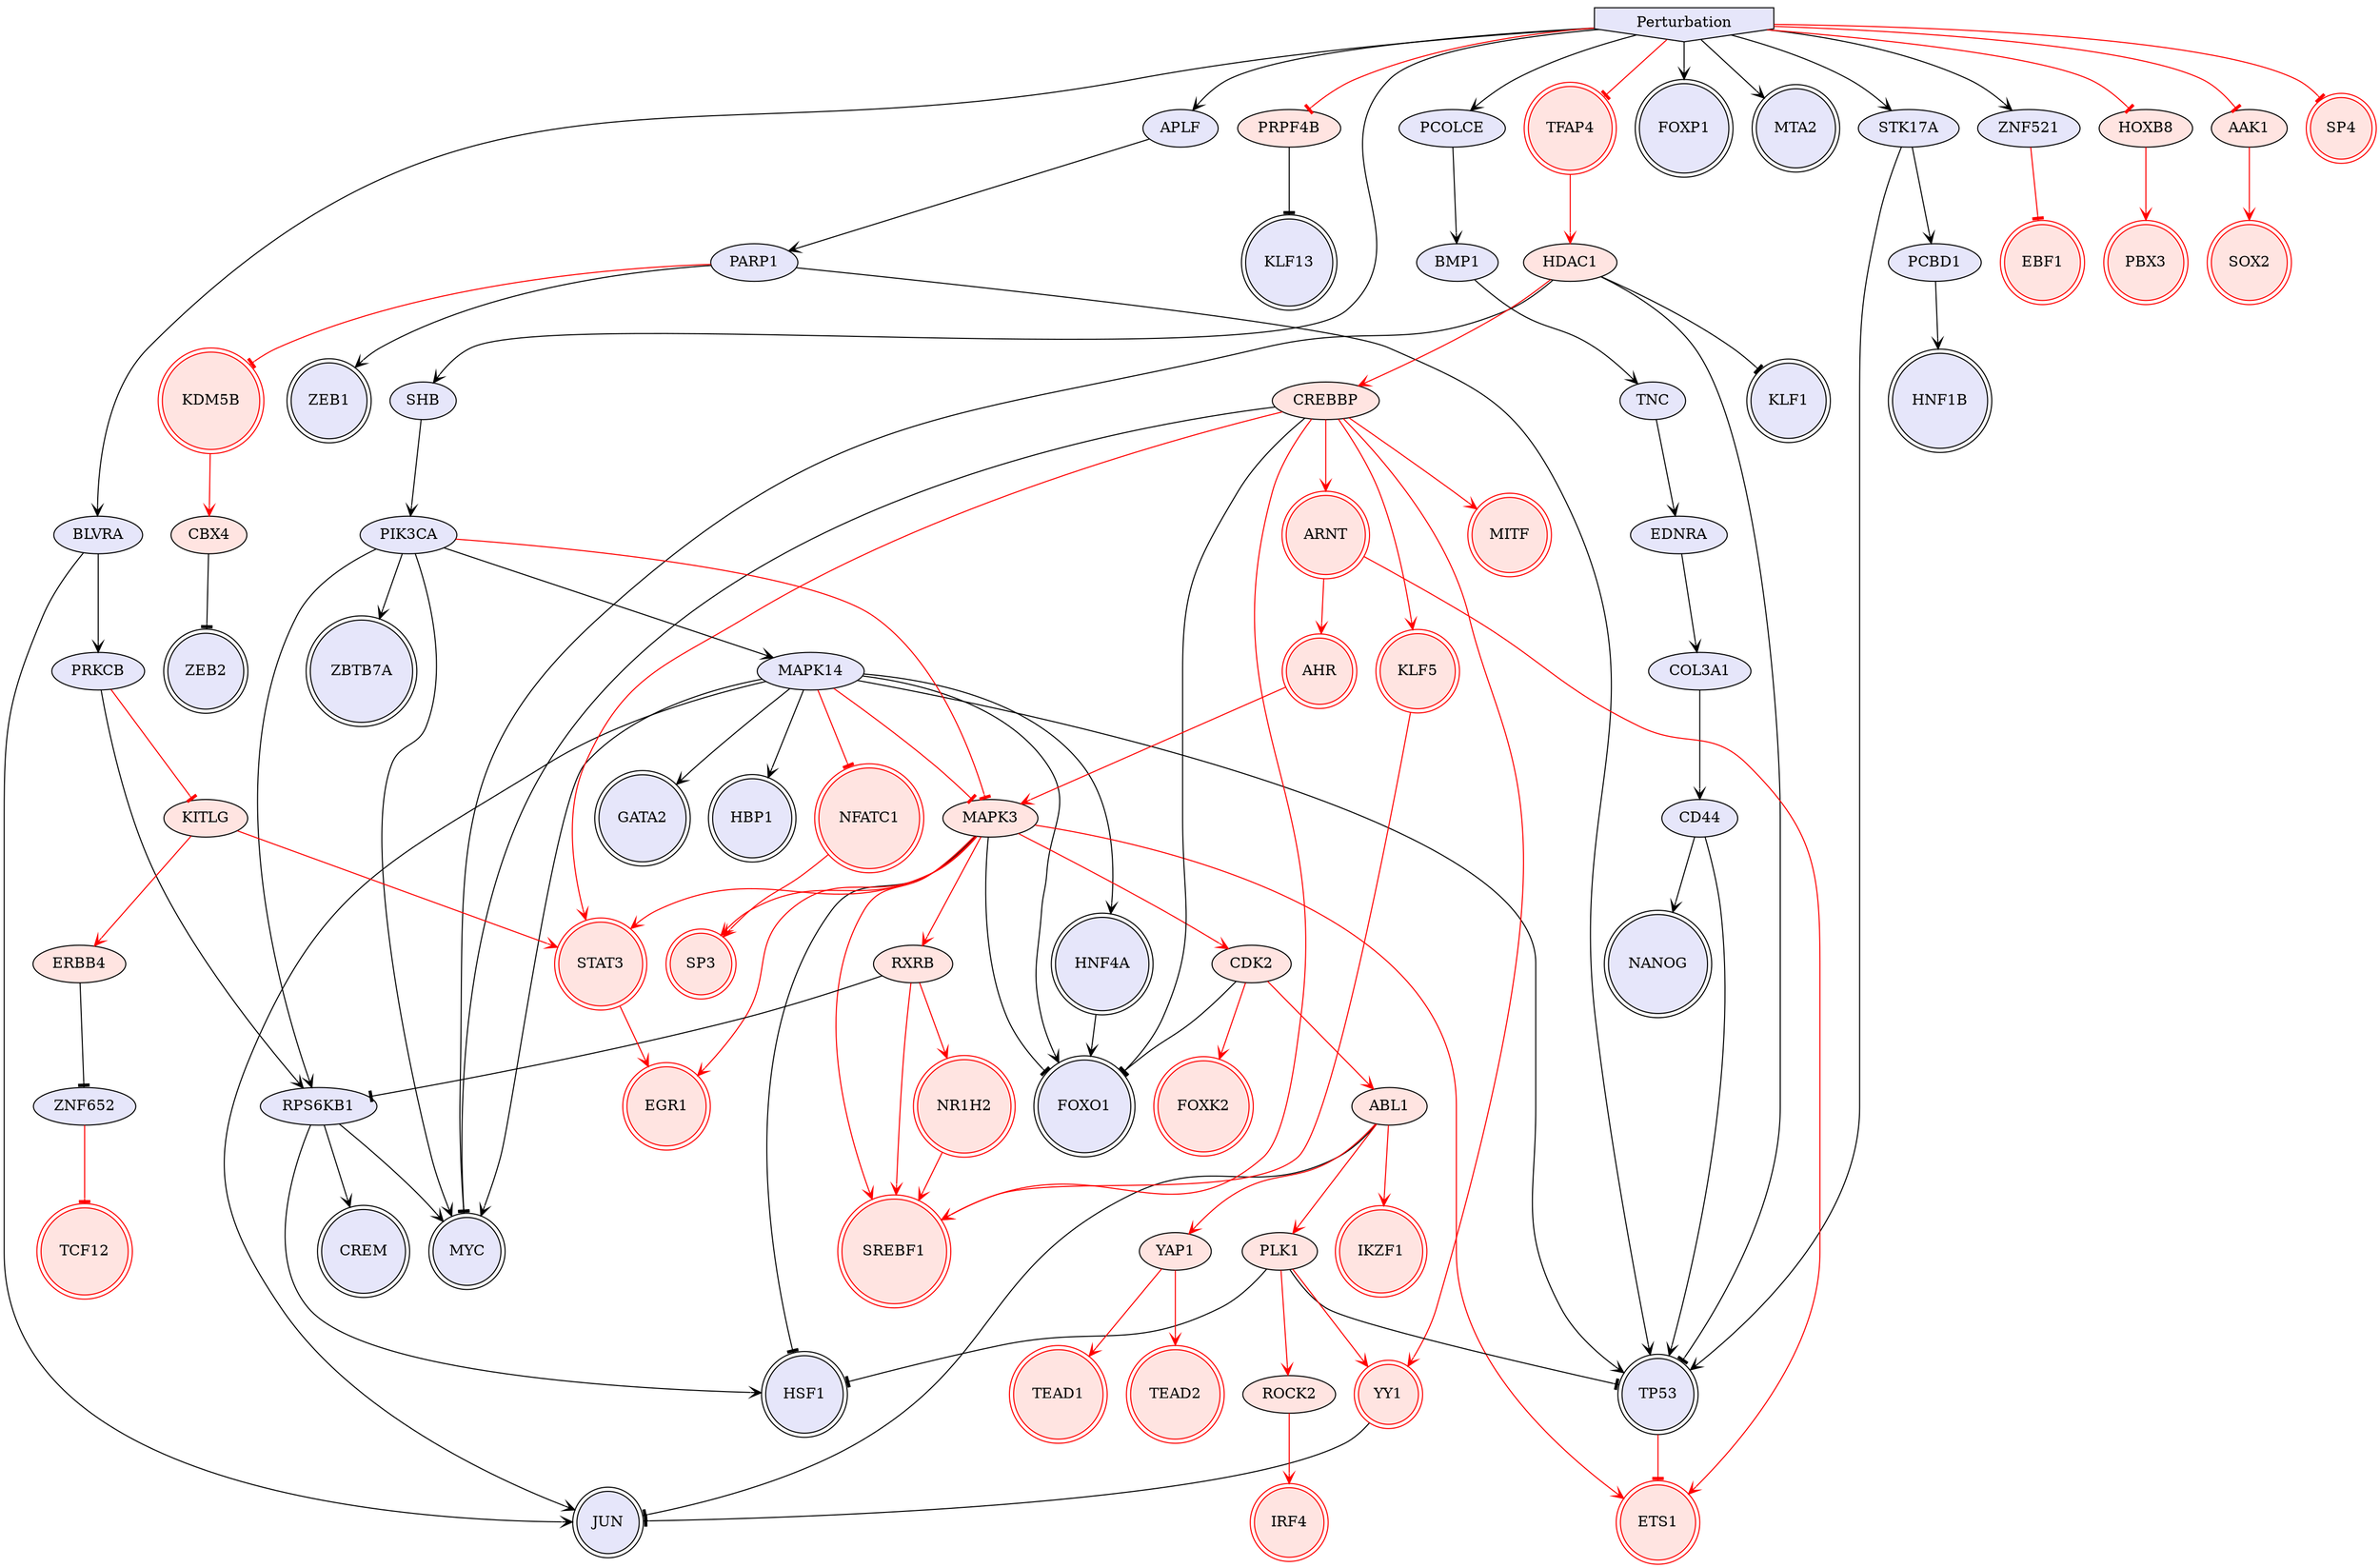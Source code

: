 digraph {

MAPK14->TP53 [penwidth=1, color=black, arrowhead="vee"]
MAPK14->MYC [penwidth=1, color=black, arrowhead="vee"]
MAPK14->FOXO1 [penwidth=1, color=black, arrowhead="vee"]
MAPK14->JUN [penwidth=1, color=black, arrowhead="vee"]
MAPK14->HNF4A [penwidth=1, color=black, arrowhead="vee"]
MAPK14->GATA2 [penwidth=1, color=black, arrowhead="vee"]
MAPK14->HBP1 [penwidth=1, color=black, arrowhead="vee"]
MAPK3->FOXO1 [penwidth=1, color=black, arrowhead="tee"]
MAPK3->HSF1 [penwidth=1, color=black, arrowhead="tee"]
ABL1->JUN [penwidth=1, color=black, arrowhead="tee"]
CDK2->FOXO1 [penwidth=1, color=black, arrowhead="tee"]
RPS6KB1->MYC [penwidth=1, color=black, arrowhead="vee"]
RPS6KB1->HSF1 [penwidth=1, color=black, arrowhead="vee"]
RPS6KB1->CREM [penwidth=1, color=black, arrowhead="vee"]
APLF->PARP1 [penwidth=1, color=black, arrowhead="vee"]
CREBBP->MYC [penwidth=1, color=black, arrowhead="tee"]
CREBBP->FOXO1 [penwidth=1, color=black, arrowhead="tee"]
PARP1->TP53 [penwidth=1, color=black, arrowhead="vee"]
PARP1->ZEB1 [penwidth=1, color=black, arrowhead="vee"]
HDAC1->TP53 [penwidth=1, color=black, arrowhead="tee"]
HDAC1->MYC [penwidth=1, color=black, arrowhead="tee"]
HDAC1->KLF1 [penwidth=1, color=black, arrowhead="tee"]
PLK1->TP53 [penwidth=1, color=black, arrowhead="tee"]
PLK1->HSF1 [penwidth=1, color=black, arrowhead="tee"]
ERBB4->ZNF652 [penwidth=1, color=black, arrowhead="tee"]
BLVRA->JUN [penwidth=1, color=black, arrowhead="vee"]
BLVRA->PRKCB [penwidth=1, color=black, arrowhead="vee"]
RXRB->RPS6KB1 [penwidth=1, color=black, arrowhead="tee"]
PRKCB->RPS6KB1 [penwidth=1, color=black, arrowhead="vee"]
EDNRA->COL3A1 [penwidth=1, color=black, arrowhead="vee"]
PRPF4B->KLF13 [penwidth=1, color=black, arrowhead="tee"]
PCBD1->HNF1B [penwidth=1, color=black, arrowhead="vee"]
STK17A->TP53 [penwidth=1, color=black, arrowhead="vee"]
STK17A->PCBD1 [penwidth=1, color=black, arrowhead="vee"]
BMP1->TNC [penwidth=1, color=black, arrowhead="vee"]
YY1->JUN [penwidth=1, color=black, arrowhead="tee"]
PIK3CA->MAPK14 [penwidth=1, color=black, arrowhead="vee"]
PIK3CA->MYC [penwidth=1, color=black, arrowhead="vee"]
PIK3CA->RPS6KB1 [penwidth=1, color=black, arrowhead="vee"]
PIK3CA->ZBTB7A [penwidth=1, color=black, arrowhead="vee"]
TNC->EDNRA [penwidth=1, color=black, arrowhead="vee"]
COL3A1->CD44 [penwidth=1, color=black, arrowhead="vee"]
HNF4A->FOXO1 [penwidth=1, color=black, arrowhead="vee"]
PCOLCE->BMP1 [penwidth=1, color=black, arrowhead="vee"]
CD44->TP53 [penwidth=1, color=black, arrowhead="vee"]
CD44->NANOG [penwidth=1, color=black, arrowhead="vee"]
SHB->PIK3CA [penwidth=1, color=black, arrowhead="vee"]
CBX4->ZEB2 [penwidth=1, color=black, arrowhead="tee"]
Perturbation->APLF [penwidth=1, color=black, arrowhead="vee"]
Perturbation->BLVRA [penwidth=1, color=black, arrowhead="vee"]
Perturbation->FOXP1 [penwidth=1, color=black, arrowhead="vee"]
Perturbation->MTA2 [penwidth=1, color=black, arrowhead="vee"]
Perturbation->PCOLCE [penwidth=1, color=black, arrowhead="vee"]
Perturbation->SHB [penwidth=1, color=black, arrowhead="vee"]
Perturbation->STK17A [penwidth=1, color=black, arrowhead="vee"]
Perturbation->ZNF521 [penwidth=1, color=black, arrowhead="vee"]
MAPK14->MAPK3 [penwidth=1, color=red, arrowhead="tee"]
MAPK14->NFATC1 [penwidth=1, color=red, arrowhead="tee"]
MAPK3->CDK2 [penwidth=1, color=red, arrowhead="vee"]
MAPK3->STAT3 [penwidth=1, color=red, arrowhead="vee"]
MAPK3->EGR1 [penwidth=1, color=red, arrowhead="vee"]
MAPK3->SP3 [penwidth=1, color=red, arrowhead="vee"]
MAPK3->RXRB [penwidth=1, color=red, arrowhead="vee"]
MAPK3->ETS1 [penwidth=1, color=red, arrowhead="vee"]
MAPK3->SREBF1 [penwidth=1, color=red, arrowhead="vee"]
TP53->ETS1 [penwidth=1, color=red, arrowhead="tee"]
ABL1->PLK1 [penwidth=1, color=red, arrowhead="vee"]
ABL1->YAP1 [penwidth=1, color=red, arrowhead="vee"]
ABL1->IKZF1 [penwidth=1, color=red, arrowhead="vee"]
CDK2->ABL1 [penwidth=1, color=red, arrowhead="vee"]
CDK2->FOXK2 [penwidth=1, color=red, arrowhead="vee"]
STAT3->EGR1 [penwidth=1, color=red, arrowhead="vee"]
KITLG->STAT3 [penwidth=1, color=red, arrowhead="vee"]
KITLG->ERBB4 [penwidth=1, color=red, arrowhead="vee"]
CREBBP->STAT3 [penwidth=1, color=red, arrowhead="vee"]
CREBBP->YY1 [penwidth=1, color=red, arrowhead="vee"]
CREBBP->ARNT [penwidth=1, color=red, arrowhead="vee"]
CREBBP->SREBF1 [penwidth=1, color=red, arrowhead="vee"]
CREBBP->KLF5 [penwidth=1, color=red, arrowhead="vee"]
CREBBP->MITF [penwidth=1, color=red, arrowhead="vee"]
PARP1->KDM5B [penwidth=1, color=red, arrowhead="tee"]
HDAC1->CREBBP [penwidth=1, color=red, arrowhead="vee"]
PLK1->ROCK2 [penwidth=1, color=red, arrowhead="vee"]
PLK1->YY1 [penwidth=1, color=red, arrowhead="vee"]
YAP1->TEAD2 [penwidth=1, color=red, arrowhead="vee"]
YAP1->TEAD1 [penwidth=1, color=red, arrowhead="vee"]
RXRB->NR1H2 [penwidth=1, color=red, arrowhead="vee"]
RXRB->SREBF1 [penwidth=1, color=red, arrowhead="vee"]
NR1H2->SREBF1 [penwidth=1, color=red, arrowhead="vee"]
PRKCB->KITLG [penwidth=1, color=red, arrowhead="tee"]
ROCK2->IRF4 [penwidth=1, color=red, arrowhead="vee"]
HOXB8->PBX3 [penwidth=1, color=red, arrowhead="vee"]
TFAP4->HDAC1 [penwidth=1, color=red, arrowhead="vee"]
AAK1->SOX2 [penwidth=1, color=red, arrowhead="vee"]
KDM5B->CBX4 [penwidth=1, color=red, arrowhead="vee"]
AHR->MAPK3 [penwidth=1, color=red, arrowhead="vee"]
ARNT->ETS1 [penwidth=1, color=red, arrowhead="vee"]
ARNT->AHR [penwidth=1, color=red, arrowhead="vee"]
PIK3CA->MAPK3 [penwidth=1, color=red, arrowhead="tee"]
NFATC1->SP3 [penwidth=1, color=red, arrowhead="vee"]
KLF5->SREBF1 [penwidth=1, color=red, arrowhead="vee"]
ZNF521->EBF1 [penwidth=1, color=red, arrowhead="tee"]
ZNF652->TCF12 [penwidth=1, color=red, arrowhead="tee"]
Perturbation->AAK1 [penwidth=1, color=red, arrowhead="tee"]
Perturbation->HOXB8 [penwidth=1, color=red, arrowhead="tee"]
Perturbation->PRPF4B [penwidth=1, color=red, arrowhead="tee"]
Perturbation->SP4 [penwidth=1, color=red, arrowhead="tee"]
Perturbation->TFAP4 [penwidth=1, color=red, arrowhead="tee"]
Perturbation [style=filled, color=black, fillcolor=lavender, shape=invhouse];
FOXP1 [style=filled, color=black, fillcolor=lavender, shape=doublecircle];
SREBF1 [style=filled, color=red, fillcolor=mistyrose, shape=doublecircle];
JUN [style=filled, color=black, fillcolor=lavender, shape=doublecircle];
NR1H2 [style=filled, color=red, fillcolor=mistyrose, shape=doublecircle];
AHR [style=filled, color=red, fillcolor=mistyrose, shape=doublecircle];
ZBTB7A [style=filled, color=black, fillcolor=lavender, shape=doublecircle];
ETS1 [style=filled, color=red, fillcolor=mistyrose, shape=doublecircle];
TP53 [style=filled, color=black, fillcolor=lavender, shape=doublecircle];
STAT3 [style=filled, color=red, fillcolor=mistyrose, shape=doublecircle];
ZEB2 [style=filled, color=black, fillcolor=lavender, shape=doublecircle];
EBF1 [style=filled, color=red, fillcolor=mistyrose, shape=doublecircle];
ARNT [style=filled, color=red, fillcolor=mistyrose, shape=doublecircle];
KLF5 [style=filled, color=red, fillcolor=mistyrose, shape=doublecircle];
TEAD2 [style=filled, color=red, fillcolor=mistyrose, shape=doublecircle];
EGR1 [style=filled, color=red, fillcolor=mistyrose, shape=doublecircle];
TCF12 [style=filled, color=red, fillcolor=mistyrose, shape=doublecircle];
NFATC1 [style=filled, color=red, fillcolor=mistyrose, shape=doublecircle];
PBX3 [style=filled, color=red, fillcolor=mistyrose, shape=doublecircle];
TFAP4 [style=filled, color=red, fillcolor=mistyrose, shape=doublecircle];
YY1 [style=filled, color=red, fillcolor=mistyrose, shape=doublecircle];
KDM5B [style=filled, color=red, fillcolor=mistyrose, shape=doublecircle];
TEAD1 [style=filled, color=red, fillcolor=mistyrose, shape=doublecircle];
MITF [style=filled, color=red, fillcolor=mistyrose, shape=doublecircle];
IRF4 [style=filled, color=red, fillcolor=mistyrose, shape=doublecircle];
FOXK2 [style=filled, color=red, fillcolor=mistyrose, shape=doublecircle];
FOXO1 [style=filled, color=black, fillcolor=lavender, shape=doublecircle];
NANOG [style=filled, color=black, fillcolor=lavender, shape=doublecircle];
MTA2 [style=filled, color=black, fillcolor=lavender, shape=doublecircle];
MYC [style=filled, color=black, fillcolor=lavender, shape=doublecircle];
CREM [style=filled, color=black, fillcolor=lavender, shape=doublecircle];
HNF1B [style=filled, color=black, fillcolor=lavender, shape=doublecircle];
HNF4A [style=filled, color=black, fillcolor=lavender, shape=doublecircle];
KLF13 [style=filled, color=black, fillcolor=lavender, shape=doublecircle];
HSF1 [style=filled, color=black, fillcolor=lavender, shape=doublecircle];
GATA2 [style=filled, color=black, fillcolor=lavender, shape=doublecircle];
KLF1 [style=filled, color=black, fillcolor=lavender, shape=doublecircle];
SOX2 [style=filled, color=red, fillcolor=mistyrose, shape=doublecircle];
SP4 [style=filled, color=red, fillcolor=mistyrose, shape=doublecircle];
SP3 [style=filled, color=red, fillcolor=mistyrose, shape=doublecircle];
IKZF1 [style=filled, color=red, fillcolor=mistyrose, shape=doublecircle];
HBP1 [style=filled, color=black, fillcolor=lavender, shape=doublecircle];
ZEB1 [style=filled, color=black, fillcolor=lavender, shape=doublecircle];
MAPK14 [style=filled, fillcolor=lavender];
MAPK3 [style=filled, fillcolor=mistyrose];
ABL1 [style=filled, fillcolor=mistyrose];
CDK2 [style=filled, fillcolor=mistyrose];
RPS6KB1 [style=filled, fillcolor=lavender];
APLF [style=filled, fillcolor=lavender];
CREBBP [style=filled, fillcolor=mistyrose];
PARP1 [style=filled, fillcolor=lavender];
HDAC1 [style=filled, fillcolor=mistyrose];
PLK1 [style=filled, fillcolor=mistyrose];
ERBB4 [style=filled, fillcolor=mistyrose];
BLVRA [style=filled, fillcolor=lavender];
RXRB [style=filled, fillcolor=mistyrose];
PRKCB [style=filled, fillcolor=lavender];
EDNRA [style=filled, fillcolor=lavender];
PRPF4B [style=filled, fillcolor=mistyrose];
PCBD1 [style=filled, fillcolor=lavender];
STK17A [style=filled, fillcolor=lavender];
BMP1 [style=filled, fillcolor=lavender];
PIK3CA [style=filled, fillcolor=lavender];
TNC [style=filled, fillcolor=lavender];
COL3A1 [style=filled, fillcolor=lavender];
PCOLCE [style=filled, fillcolor=lavender];
CD44 [style=filled, fillcolor=lavender];
SHB [style=filled, fillcolor=lavender];
CBX4 [style=filled, fillcolor=mistyrose];
KITLG [style=filled, fillcolor=mistyrose];
YAP1 [style=filled, fillcolor=mistyrose];
ROCK2 [style=filled, fillcolor=mistyrose];
HOXB8 [style=filled, fillcolor=mistyrose];
AAK1 [style=filled, fillcolor=mistyrose];
ZNF521 [style=filled, fillcolor=lavender];
ZNF652 [style=filled, fillcolor=lavender];


}
